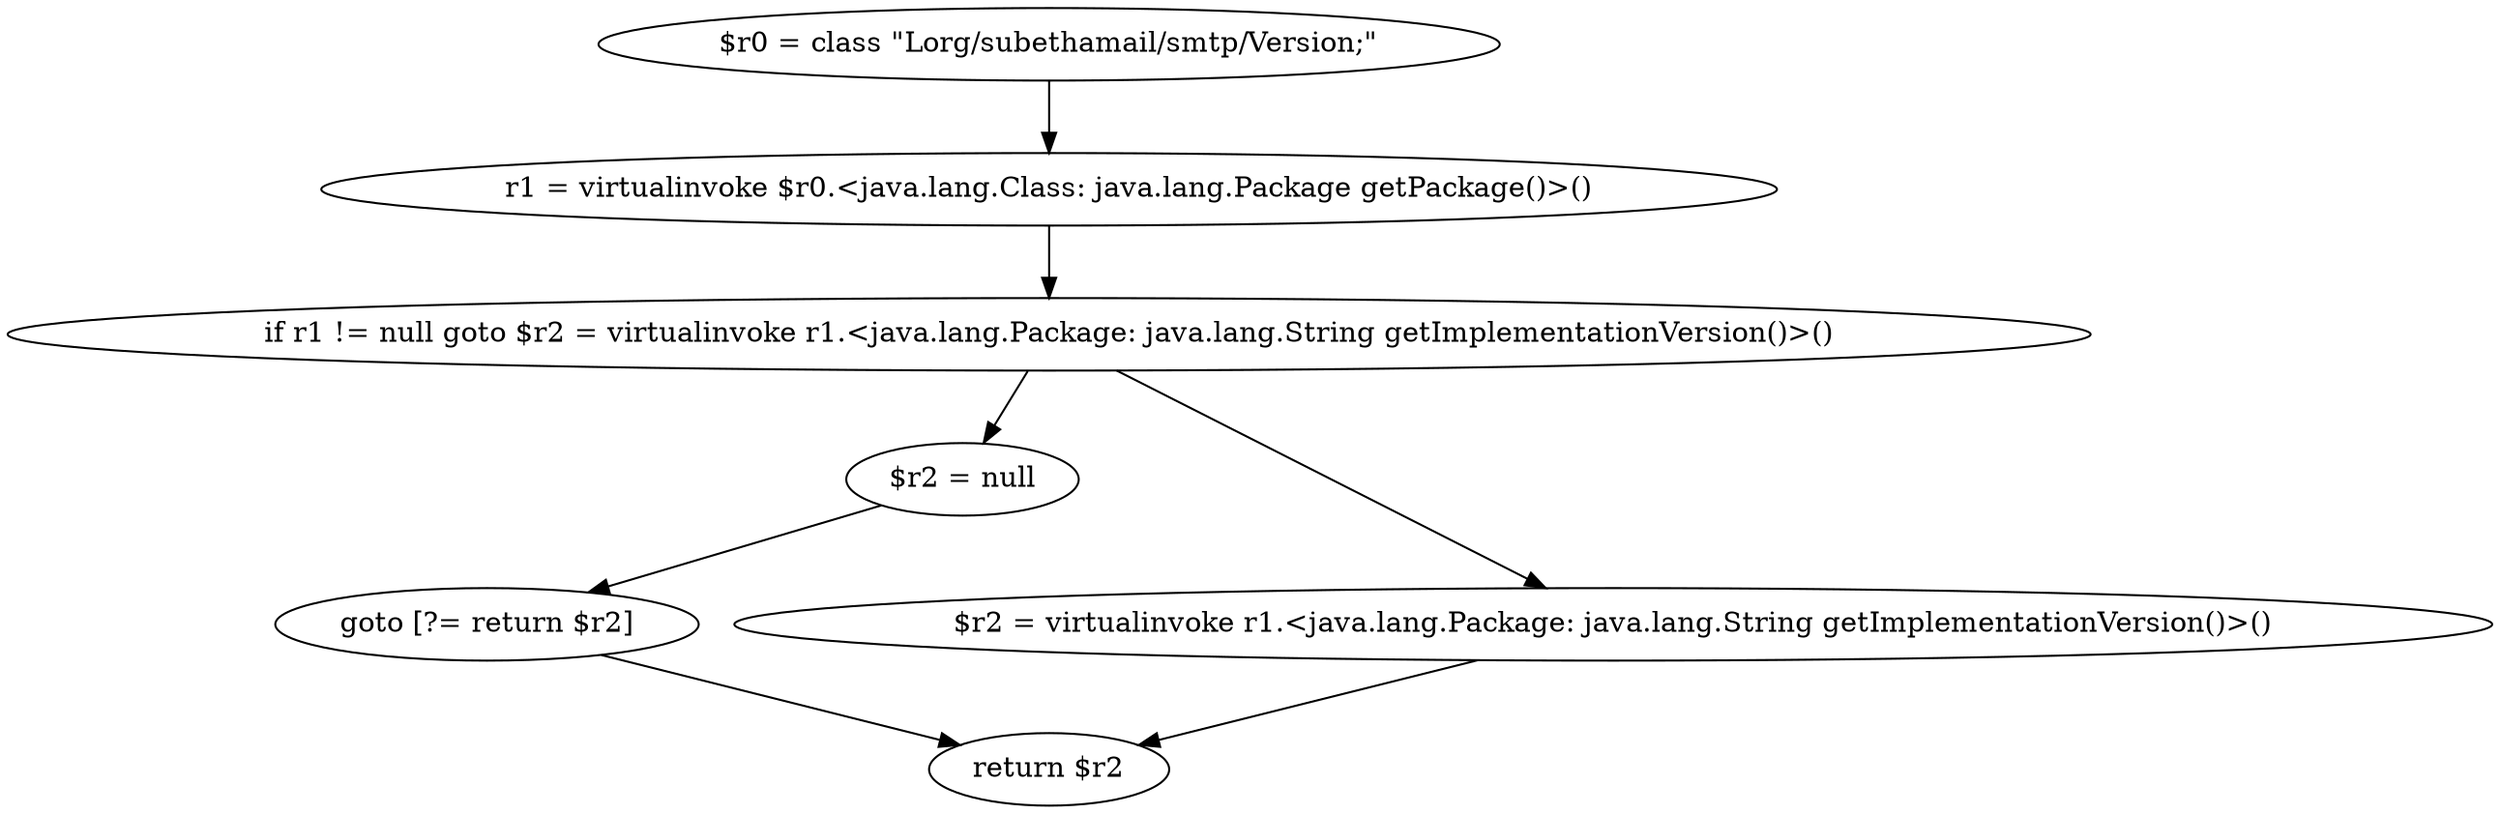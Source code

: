 digraph "unitGraph" {
    "$r0 = class \"Lorg/subethamail/smtp/Version;\""
    "r1 = virtualinvoke $r0.<java.lang.Class: java.lang.Package getPackage()>()"
    "if r1 != null goto $r2 = virtualinvoke r1.<java.lang.Package: java.lang.String getImplementationVersion()>()"
    "$r2 = null"
    "goto [?= return $r2]"
    "$r2 = virtualinvoke r1.<java.lang.Package: java.lang.String getImplementationVersion()>()"
    "return $r2"
    "$r0 = class \"Lorg/subethamail/smtp/Version;\""->"r1 = virtualinvoke $r0.<java.lang.Class: java.lang.Package getPackage()>()";
    "r1 = virtualinvoke $r0.<java.lang.Class: java.lang.Package getPackage()>()"->"if r1 != null goto $r2 = virtualinvoke r1.<java.lang.Package: java.lang.String getImplementationVersion()>()";
    "if r1 != null goto $r2 = virtualinvoke r1.<java.lang.Package: java.lang.String getImplementationVersion()>()"->"$r2 = null";
    "if r1 != null goto $r2 = virtualinvoke r1.<java.lang.Package: java.lang.String getImplementationVersion()>()"->"$r2 = virtualinvoke r1.<java.lang.Package: java.lang.String getImplementationVersion()>()";
    "$r2 = null"->"goto [?= return $r2]";
    "goto [?= return $r2]"->"return $r2";
    "$r2 = virtualinvoke r1.<java.lang.Package: java.lang.String getImplementationVersion()>()"->"return $r2";
}
